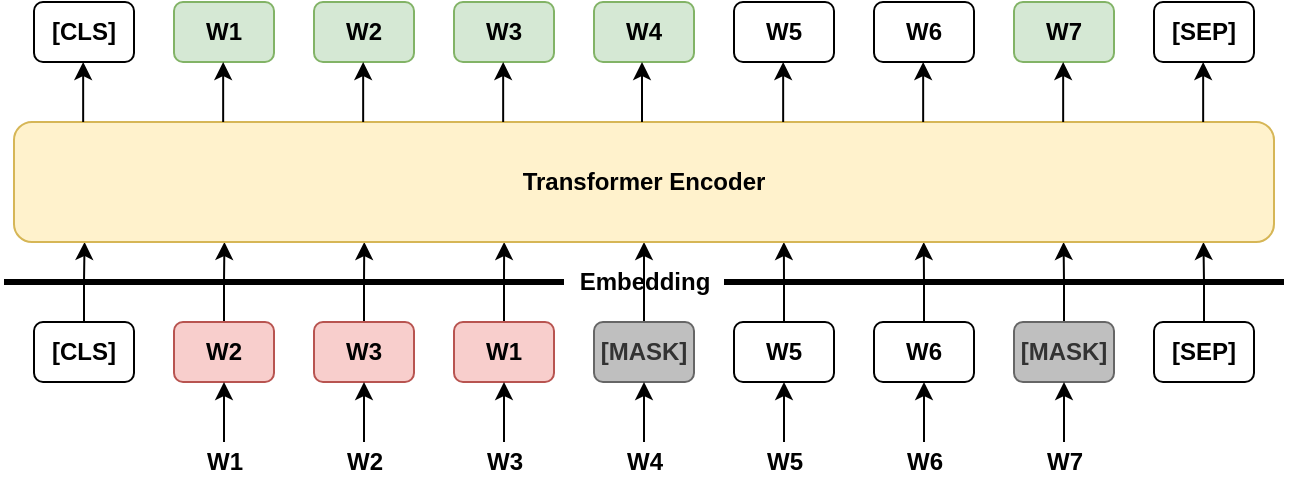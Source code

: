 <mxfile version="14.6.0" type="github">
  <diagram id="0A0KDYaRXFI6wfjH7v2v" name="Page-1">
    <mxGraphModel dx="1353" dy="833" grid="1" gridSize="10" guides="1" tooltips="1" connect="1" arrows="1" fold="1" page="1" pageScale="1" pageWidth="850" pageHeight="1100" math="0" shadow="0">
      <root>
        <mxCell id="0" />
        <mxCell id="1" parent="0" />
        <mxCell id="FfYNLRmwPogVAUPZ2nBc-35" style="edgeStyle=orthogonalEdgeStyle;rounded=0;orthogonalLoop=1;jettySize=auto;html=1;exitX=0.5;exitY=0;exitDx=0;exitDy=0;entryX=0.167;entryY=1;entryDx=0;entryDy=0;entryPerimeter=0;strokeWidth=1;" parent="1" source="FfYNLRmwPogVAUPZ2nBc-1" target="FfYNLRmwPogVAUPZ2nBc-26" edge="1">
          <mxGeometry relative="1" as="geometry" />
        </mxCell>
        <mxCell id="FfYNLRmwPogVAUPZ2nBc-1" value="&lt;b&gt;W2&lt;/b&gt;" style="rounded=1;whiteSpace=wrap;html=1;fillColor=#f8cecc;strokeColor=#b85450;" parent="1" vertex="1">
          <mxGeometry x="190" y="310" width="50" height="30" as="geometry" />
        </mxCell>
        <mxCell id="FfYNLRmwPogVAUPZ2nBc-36" style="edgeStyle=orthogonalEdgeStyle;rounded=0;orthogonalLoop=1;jettySize=auto;html=1;exitX=0.5;exitY=0;exitDx=0;exitDy=0;entryX=0.278;entryY=1;entryDx=0;entryDy=0;entryPerimeter=0;strokeWidth=1;" parent="1" source="FfYNLRmwPogVAUPZ2nBc-2" target="FfYNLRmwPogVAUPZ2nBc-26" edge="1">
          <mxGeometry relative="1" as="geometry" />
        </mxCell>
        <mxCell id="FfYNLRmwPogVAUPZ2nBc-2" value="&lt;b&gt;W3&lt;/b&gt;" style="rounded=1;whiteSpace=wrap;html=1;fillColor=#f8cecc;strokeColor=#b85450;" parent="1" vertex="1">
          <mxGeometry x="260" y="310" width="50" height="30" as="geometry" />
        </mxCell>
        <mxCell id="FfYNLRmwPogVAUPZ2nBc-37" style="edgeStyle=orthogonalEdgeStyle;rounded=0;orthogonalLoop=1;jettySize=auto;html=1;exitX=0.5;exitY=0;exitDx=0;exitDy=0;entryX=0.389;entryY=1;entryDx=0;entryDy=0;entryPerimeter=0;strokeWidth=1;" parent="1" source="FfYNLRmwPogVAUPZ2nBc-3" target="FfYNLRmwPogVAUPZ2nBc-26" edge="1">
          <mxGeometry relative="1" as="geometry" />
        </mxCell>
        <mxCell id="FfYNLRmwPogVAUPZ2nBc-3" value="&lt;b&gt;W1&lt;/b&gt;" style="rounded=1;whiteSpace=wrap;html=1;fillColor=#f8cecc;strokeColor=#b85450;" parent="1" vertex="1">
          <mxGeometry x="330" y="310" width="50" height="30" as="geometry" />
        </mxCell>
        <mxCell id="FfYNLRmwPogVAUPZ2nBc-39" style="edgeStyle=orthogonalEdgeStyle;rounded=0;orthogonalLoop=1;jettySize=auto;html=1;entryX=0.5;entryY=1;entryDx=0;entryDy=0;strokeWidth=1;" parent="1" source="FfYNLRmwPogVAUPZ2nBc-4" target="FfYNLRmwPogVAUPZ2nBc-26" edge="1">
          <mxGeometry relative="1" as="geometry" />
        </mxCell>
        <mxCell id="FfYNLRmwPogVAUPZ2nBc-4" value="&lt;b&gt;[MASK]&lt;/b&gt;" style="rounded=1;whiteSpace=wrap;html=1;strokeColor=#666666;fontColor=#333333;fillColor=#BFBFBF;" parent="1" vertex="1">
          <mxGeometry x="400" y="310" width="50" height="30" as="geometry" />
        </mxCell>
        <mxCell id="FfYNLRmwPogVAUPZ2nBc-40" style="edgeStyle=orthogonalEdgeStyle;rounded=0;orthogonalLoop=1;jettySize=auto;html=1;entryX=0.611;entryY=1;entryDx=0;entryDy=0;entryPerimeter=0;strokeWidth=1;" parent="1" source="FfYNLRmwPogVAUPZ2nBc-5" target="FfYNLRmwPogVAUPZ2nBc-26" edge="1">
          <mxGeometry relative="1" as="geometry" />
        </mxCell>
        <mxCell id="FfYNLRmwPogVAUPZ2nBc-5" value="&lt;b&gt;W5&lt;/b&gt;" style="rounded=1;whiteSpace=wrap;html=1;" parent="1" vertex="1">
          <mxGeometry x="470" y="310" width="50" height="30" as="geometry" />
        </mxCell>
        <mxCell id="FfYNLRmwPogVAUPZ2nBc-41" style="edgeStyle=orthogonalEdgeStyle;rounded=0;orthogonalLoop=1;jettySize=auto;html=1;entryX=0.722;entryY=1;entryDx=0;entryDy=0;entryPerimeter=0;strokeWidth=1;" parent="1" source="FfYNLRmwPogVAUPZ2nBc-6" target="FfYNLRmwPogVAUPZ2nBc-26" edge="1">
          <mxGeometry relative="1" as="geometry" />
        </mxCell>
        <mxCell id="FfYNLRmwPogVAUPZ2nBc-6" value="&lt;b&gt;W6&lt;/b&gt;" style="rounded=1;whiteSpace=wrap;html=1;" parent="1" vertex="1">
          <mxGeometry x="540" y="310" width="50" height="30" as="geometry" />
        </mxCell>
        <mxCell id="FfYNLRmwPogVAUPZ2nBc-44" style="edgeStyle=orthogonalEdgeStyle;rounded=0;orthogonalLoop=1;jettySize=auto;html=1;entryX=0.944;entryY=1;entryDx=0;entryDy=0;entryPerimeter=0;strokeWidth=1;" parent="1" source="FfYNLRmwPogVAUPZ2nBc-7" target="FfYNLRmwPogVAUPZ2nBc-26" edge="1">
          <mxGeometry relative="1" as="geometry" />
        </mxCell>
        <mxCell id="FfYNLRmwPogVAUPZ2nBc-7" value="&lt;b&gt;[SEP]&lt;/b&gt;" style="rounded=1;whiteSpace=wrap;html=1;" parent="1" vertex="1">
          <mxGeometry x="680" y="310" width="50" height="30" as="geometry" />
        </mxCell>
        <mxCell id="FfYNLRmwPogVAUPZ2nBc-38" style="edgeStyle=orthogonalEdgeStyle;rounded=0;orthogonalLoop=1;jettySize=auto;html=1;entryX=0.056;entryY=1;entryDx=0;entryDy=0;entryPerimeter=0;strokeWidth=1;" parent="1" source="FfYNLRmwPogVAUPZ2nBc-8" target="FfYNLRmwPogVAUPZ2nBc-26" edge="1">
          <mxGeometry relative="1" as="geometry" />
        </mxCell>
        <mxCell id="FfYNLRmwPogVAUPZ2nBc-8" value="&lt;b&gt;[CLS]&lt;/b&gt;" style="rounded=1;whiteSpace=wrap;html=1;" parent="1" vertex="1">
          <mxGeometry x="120" y="310" width="50" height="30" as="geometry" />
        </mxCell>
        <mxCell id="FfYNLRmwPogVAUPZ2nBc-43" style="edgeStyle=orthogonalEdgeStyle;rounded=0;orthogonalLoop=1;jettySize=auto;html=1;entryX=0.833;entryY=1;entryDx=0;entryDy=0;entryPerimeter=0;strokeWidth=1;" parent="1" source="FfYNLRmwPogVAUPZ2nBc-9" target="FfYNLRmwPogVAUPZ2nBc-26" edge="1">
          <mxGeometry relative="1" as="geometry" />
        </mxCell>
        <mxCell id="FfYNLRmwPogVAUPZ2nBc-9" value="&lt;b&gt;[MASK]&lt;/b&gt;" style="rounded=1;whiteSpace=wrap;html=1;strokeColor=#666666;fontColor=#333333;fillColor=#BFBFBF;" parent="1" vertex="1">
          <mxGeometry x="610" y="310" width="50" height="30" as="geometry" />
        </mxCell>
        <mxCell id="FfYNLRmwPogVAUPZ2nBc-13" style="edgeStyle=orthogonalEdgeStyle;rounded=0;orthogonalLoop=1;jettySize=auto;html=1;entryX=0.5;entryY=1;entryDx=0;entryDy=0;" parent="1" source="FfYNLRmwPogVAUPZ2nBc-10" target="FfYNLRmwPogVAUPZ2nBc-1" edge="1">
          <mxGeometry relative="1" as="geometry" />
        </mxCell>
        <mxCell id="FfYNLRmwPogVAUPZ2nBc-10" value="&lt;b&gt;W1&lt;/b&gt;" style="text;html=1;align=center;verticalAlign=middle;resizable=0;points=[];autosize=1;strokeColor=none;" parent="1" vertex="1">
          <mxGeometry x="200" y="370" width="30" height="20" as="geometry" />
        </mxCell>
        <mxCell id="FfYNLRmwPogVAUPZ2nBc-15" style="edgeStyle=orthogonalEdgeStyle;rounded=0;orthogonalLoop=1;jettySize=auto;html=1;entryX=0.5;entryY=1;entryDx=0;entryDy=0;" parent="1" source="FfYNLRmwPogVAUPZ2nBc-14" target="FfYNLRmwPogVAUPZ2nBc-2" edge="1">
          <mxGeometry relative="1" as="geometry" />
        </mxCell>
        <mxCell id="FfYNLRmwPogVAUPZ2nBc-14" value="&lt;b&gt;W2&lt;/b&gt;" style="text;html=1;align=center;verticalAlign=middle;resizable=0;points=[];autosize=1;strokeColor=none;" parent="1" vertex="1">
          <mxGeometry x="270" y="370" width="30" height="20" as="geometry" />
        </mxCell>
        <mxCell id="FfYNLRmwPogVAUPZ2nBc-17" style="edgeStyle=orthogonalEdgeStyle;rounded=0;orthogonalLoop=1;jettySize=auto;html=1;entryX=0.5;entryY=1;entryDx=0;entryDy=0;" parent="1" source="FfYNLRmwPogVAUPZ2nBc-16" target="FfYNLRmwPogVAUPZ2nBc-3" edge="1">
          <mxGeometry relative="1" as="geometry" />
        </mxCell>
        <mxCell id="FfYNLRmwPogVAUPZ2nBc-16" value="&lt;b&gt;W3&lt;/b&gt;" style="text;html=1;align=center;verticalAlign=middle;resizable=0;points=[];autosize=1;strokeColor=none;" parent="1" vertex="1">
          <mxGeometry x="340" y="370" width="30" height="20" as="geometry" />
        </mxCell>
        <mxCell id="FfYNLRmwPogVAUPZ2nBc-19" style="edgeStyle=orthogonalEdgeStyle;rounded=0;orthogonalLoop=1;jettySize=auto;html=1;entryX=0.5;entryY=1;entryDx=0;entryDy=0;" parent="1" source="FfYNLRmwPogVAUPZ2nBc-18" target="FfYNLRmwPogVAUPZ2nBc-4" edge="1">
          <mxGeometry relative="1" as="geometry" />
        </mxCell>
        <mxCell id="FfYNLRmwPogVAUPZ2nBc-18" value="&lt;b&gt;W4&lt;/b&gt;" style="text;html=1;align=center;verticalAlign=middle;resizable=0;points=[];autosize=1;strokeColor=none;" parent="1" vertex="1">
          <mxGeometry x="410" y="370" width="30" height="20" as="geometry" />
        </mxCell>
        <mxCell id="FfYNLRmwPogVAUPZ2nBc-21" style="edgeStyle=orthogonalEdgeStyle;rounded=0;orthogonalLoop=1;jettySize=auto;html=1;entryX=0.5;entryY=1;entryDx=0;entryDy=0;" parent="1" source="FfYNLRmwPogVAUPZ2nBc-20" target="FfYNLRmwPogVAUPZ2nBc-5" edge="1">
          <mxGeometry relative="1" as="geometry" />
        </mxCell>
        <mxCell id="FfYNLRmwPogVAUPZ2nBc-20" value="&lt;b&gt;W5&lt;/b&gt;" style="text;html=1;align=center;verticalAlign=middle;resizable=0;points=[];autosize=1;strokeColor=none;" parent="1" vertex="1">
          <mxGeometry x="480" y="370" width="30" height="20" as="geometry" />
        </mxCell>
        <mxCell id="FfYNLRmwPogVAUPZ2nBc-23" style="edgeStyle=orthogonalEdgeStyle;rounded=0;orthogonalLoop=1;jettySize=auto;html=1;entryX=0.5;entryY=1;entryDx=0;entryDy=0;" parent="1" source="FfYNLRmwPogVAUPZ2nBc-22" target="FfYNLRmwPogVAUPZ2nBc-6" edge="1">
          <mxGeometry relative="1" as="geometry" />
        </mxCell>
        <mxCell id="FfYNLRmwPogVAUPZ2nBc-22" value="&lt;b&gt;W6&lt;/b&gt;" style="text;html=1;align=center;verticalAlign=middle;resizable=0;points=[];autosize=1;strokeColor=none;" parent="1" vertex="1">
          <mxGeometry x="550" y="370" width="30" height="20" as="geometry" />
        </mxCell>
        <mxCell id="FfYNLRmwPogVAUPZ2nBc-25" style="edgeStyle=orthogonalEdgeStyle;rounded=0;orthogonalLoop=1;jettySize=auto;html=1;entryX=0.5;entryY=1;entryDx=0;entryDy=0;" parent="1" source="FfYNLRmwPogVAUPZ2nBc-24" target="FfYNLRmwPogVAUPZ2nBc-9" edge="1">
          <mxGeometry relative="1" as="geometry" />
        </mxCell>
        <mxCell id="FfYNLRmwPogVAUPZ2nBc-24" value="&lt;b&gt;W7&lt;/b&gt;" style="text;html=1;align=center;verticalAlign=middle;resizable=0;points=[];autosize=1;strokeColor=none;" parent="1" vertex="1">
          <mxGeometry x="620" y="370" width="30" height="20" as="geometry" />
        </mxCell>
        <mxCell id="FfYNLRmwPogVAUPZ2nBc-26" value="&lt;b&gt;Transformer Encoder&lt;/b&gt;" style="rounded=1;whiteSpace=wrap;html=1;fillColor=#fff2cc;strokeColor=#d6b656;" parent="1" vertex="1">
          <mxGeometry x="110" y="210" width="630" height="60" as="geometry" />
        </mxCell>
        <mxCell id="FfYNLRmwPogVAUPZ2nBc-27" value="" style="endArrow=none;html=1;strokeWidth=3;startArrow=none;" parent="1" edge="1" source="FfYNLRmwPogVAUPZ2nBc-28">
          <mxGeometry width="50" height="50" relative="1" as="geometry">
            <mxPoint x="105" y="290" as="sourcePoint" />
            <mxPoint x="745" y="290" as="targetPoint" />
          </mxGeometry>
        </mxCell>
        <mxCell id="FfYNLRmwPogVAUPZ2nBc-45" value="&lt;b&gt;W1&lt;/b&gt;" style="rounded=1;whiteSpace=wrap;html=1;fillColor=#d5e8d4;strokeColor=#82b366;" parent="1" vertex="1">
          <mxGeometry x="190" y="150" width="50" height="30" as="geometry" />
        </mxCell>
        <mxCell id="FfYNLRmwPogVAUPZ2nBc-46" value="&lt;b&gt;W2&lt;/b&gt;" style="rounded=1;whiteSpace=wrap;html=1;fillColor=#d5e8d4;strokeColor=#82b366;" parent="1" vertex="1">
          <mxGeometry x="260" y="150" width="50" height="30" as="geometry" />
        </mxCell>
        <mxCell id="FfYNLRmwPogVAUPZ2nBc-47" value="&lt;b&gt;W3&lt;/b&gt;" style="rounded=1;whiteSpace=wrap;html=1;fillColor=#d5e8d4;strokeColor=#82b366;" parent="1" vertex="1">
          <mxGeometry x="330" y="150" width="50" height="30" as="geometry" />
        </mxCell>
        <mxCell id="FfYNLRmwPogVAUPZ2nBc-48" value="&lt;b&gt;W4&lt;/b&gt;" style="rounded=1;whiteSpace=wrap;html=1;fillColor=#d5e8d4;strokeColor=#82b366;" parent="1" vertex="1">
          <mxGeometry x="400" y="150" width="50" height="30" as="geometry" />
        </mxCell>
        <mxCell id="FfYNLRmwPogVAUPZ2nBc-49" value="&lt;b&gt;W5&lt;/b&gt;" style="rounded=1;whiteSpace=wrap;html=1;" parent="1" vertex="1">
          <mxGeometry x="470" y="150" width="50" height="30" as="geometry" />
        </mxCell>
        <mxCell id="FfYNLRmwPogVAUPZ2nBc-50" value="&lt;b&gt;W6&lt;/b&gt;" style="rounded=1;whiteSpace=wrap;html=1;" parent="1" vertex="1">
          <mxGeometry x="540" y="150" width="50" height="30" as="geometry" />
        </mxCell>
        <mxCell id="FfYNLRmwPogVAUPZ2nBc-51" value="&lt;b&gt;[SEP]&lt;/b&gt;" style="rounded=1;whiteSpace=wrap;html=1;" parent="1" vertex="1">
          <mxGeometry x="680" y="150" width="50" height="30" as="geometry" />
        </mxCell>
        <mxCell id="FfYNLRmwPogVAUPZ2nBc-52" value="&lt;b&gt;[CLS]&lt;/b&gt;" style="rounded=1;whiteSpace=wrap;html=1;" parent="1" vertex="1">
          <mxGeometry x="120" y="150" width="50" height="30" as="geometry" />
        </mxCell>
        <mxCell id="FfYNLRmwPogVAUPZ2nBc-53" value="&lt;b&gt;W7&lt;/b&gt;" style="rounded=1;whiteSpace=wrap;html=1;fillColor=#d5e8d4;strokeColor=#82b366;" parent="1" vertex="1">
          <mxGeometry x="610" y="150" width="50" height="30" as="geometry" />
        </mxCell>
        <mxCell id="FfYNLRmwPogVAUPZ2nBc-55" value="" style="endArrow=classic;html=1;strokeWidth=1;" parent="1" edge="1">
          <mxGeometry width="50" height="50" relative="1" as="geometry">
            <mxPoint x="144.58" y="210" as="sourcePoint" />
            <mxPoint x="144.58" y="180" as="targetPoint" />
          </mxGeometry>
        </mxCell>
        <mxCell id="FfYNLRmwPogVAUPZ2nBc-56" value="" style="endArrow=classic;html=1;strokeWidth=1;" parent="1" edge="1">
          <mxGeometry width="50" height="50" relative="1" as="geometry">
            <mxPoint x="214.58" y="210.0" as="sourcePoint" />
            <mxPoint x="214.58" y="180" as="targetPoint" />
          </mxGeometry>
        </mxCell>
        <mxCell id="FfYNLRmwPogVAUPZ2nBc-57" value="" style="endArrow=classic;html=1;strokeWidth=1;" parent="1" edge="1">
          <mxGeometry width="50" height="50" relative="1" as="geometry">
            <mxPoint x="284.58" y="210.0" as="sourcePoint" />
            <mxPoint x="284.58" y="180" as="targetPoint" />
          </mxGeometry>
        </mxCell>
        <mxCell id="FfYNLRmwPogVAUPZ2nBc-58" value="" style="endArrow=classic;html=1;strokeWidth=1;" parent="1" edge="1">
          <mxGeometry width="50" height="50" relative="1" as="geometry">
            <mxPoint x="354.58" y="210.0" as="sourcePoint" />
            <mxPoint x="354.58" y="180" as="targetPoint" />
          </mxGeometry>
        </mxCell>
        <mxCell id="FfYNLRmwPogVAUPZ2nBc-59" value="" style="endArrow=classic;html=1;strokeWidth=1;" parent="1" edge="1">
          <mxGeometry width="50" height="50" relative="1" as="geometry">
            <mxPoint x="424.0" y="210.0" as="sourcePoint" />
            <mxPoint x="424.0" y="180" as="targetPoint" />
          </mxGeometry>
        </mxCell>
        <mxCell id="FfYNLRmwPogVAUPZ2nBc-60" value="" style="endArrow=classic;html=1;strokeWidth=1;" parent="1" edge="1">
          <mxGeometry width="50" height="50" relative="1" as="geometry">
            <mxPoint x="494.58" y="210.0" as="sourcePoint" />
            <mxPoint x="494.58" y="180" as="targetPoint" />
          </mxGeometry>
        </mxCell>
        <mxCell id="FfYNLRmwPogVAUPZ2nBc-61" value="" style="endArrow=classic;html=1;strokeWidth=1;" parent="1" edge="1">
          <mxGeometry width="50" height="50" relative="1" as="geometry">
            <mxPoint x="564.58" y="210.0" as="sourcePoint" />
            <mxPoint x="564.58" y="180" as="targetPoint" />
          </mxGeometry>
        </mxCell>
        <mxCell id="FfYNLRmwPogVAUPZ2nBc-62" value="" style="endArrow=classic;html=1;strokeWidth=1;" parent="1" edge="1">
          <mxGeometry width="50" height="50" relative="1" as="geometry">
            <mxPoint x="634.58" y="210.0" as="sourcePoint" />
            <mxPoint x="634.58" y="180" as="targetPoint" />
          </mxGeometry>
        </mxCell>
        <mxCell id="FfYNLRmwPogVAUPZ2nBc-63" value="" style="endArrow=classic;html=1;strokeWidth=1;" parent="1" edge="1">
          <mxGeometry width="50" height="50" relative="1" as="geometry">
            <mxPoint x="704.58" y="210.0" as="sourcePoint" />
            <mxPoint x="704.58" y="180" as="targetPoint" />
          </mxGeometry>
        </mxCell>
        <mxCell id="FfYNLRmwPogVAUPZ2nBc-28" value="&lt;b&gt;Embedding&lt;/b&gt;" style="text;html=1;align=center;verticalAlign=middle;resizable=0;points=[];autosize=1;strokeColor=none;" parent="1" vertex="1">
          <mxGeometry x="385" y="280" width="80" height="20" as="geometry" />
        </mxCell>
        <mxCell id="o9yz7eKRt4yzKUCIVnMz-1" value="" style="endArrow=none;html=1;strokeWidth=3;" edge="1" parent="1" target="FfYNLRmwPogVAUPZ2nBc-28">
          <mxGeometry width="50" height="50" relative="1" as="geometry">
            <mxPoint x="105" y="290" as="sourcePoint" />
            <mxPoint x="745" y="290" as="targetPoint" />
          </mxGeometry>
        </mxCell>
      </root>
    </mxGraphModel>
  </diagram>
</mxfile>
